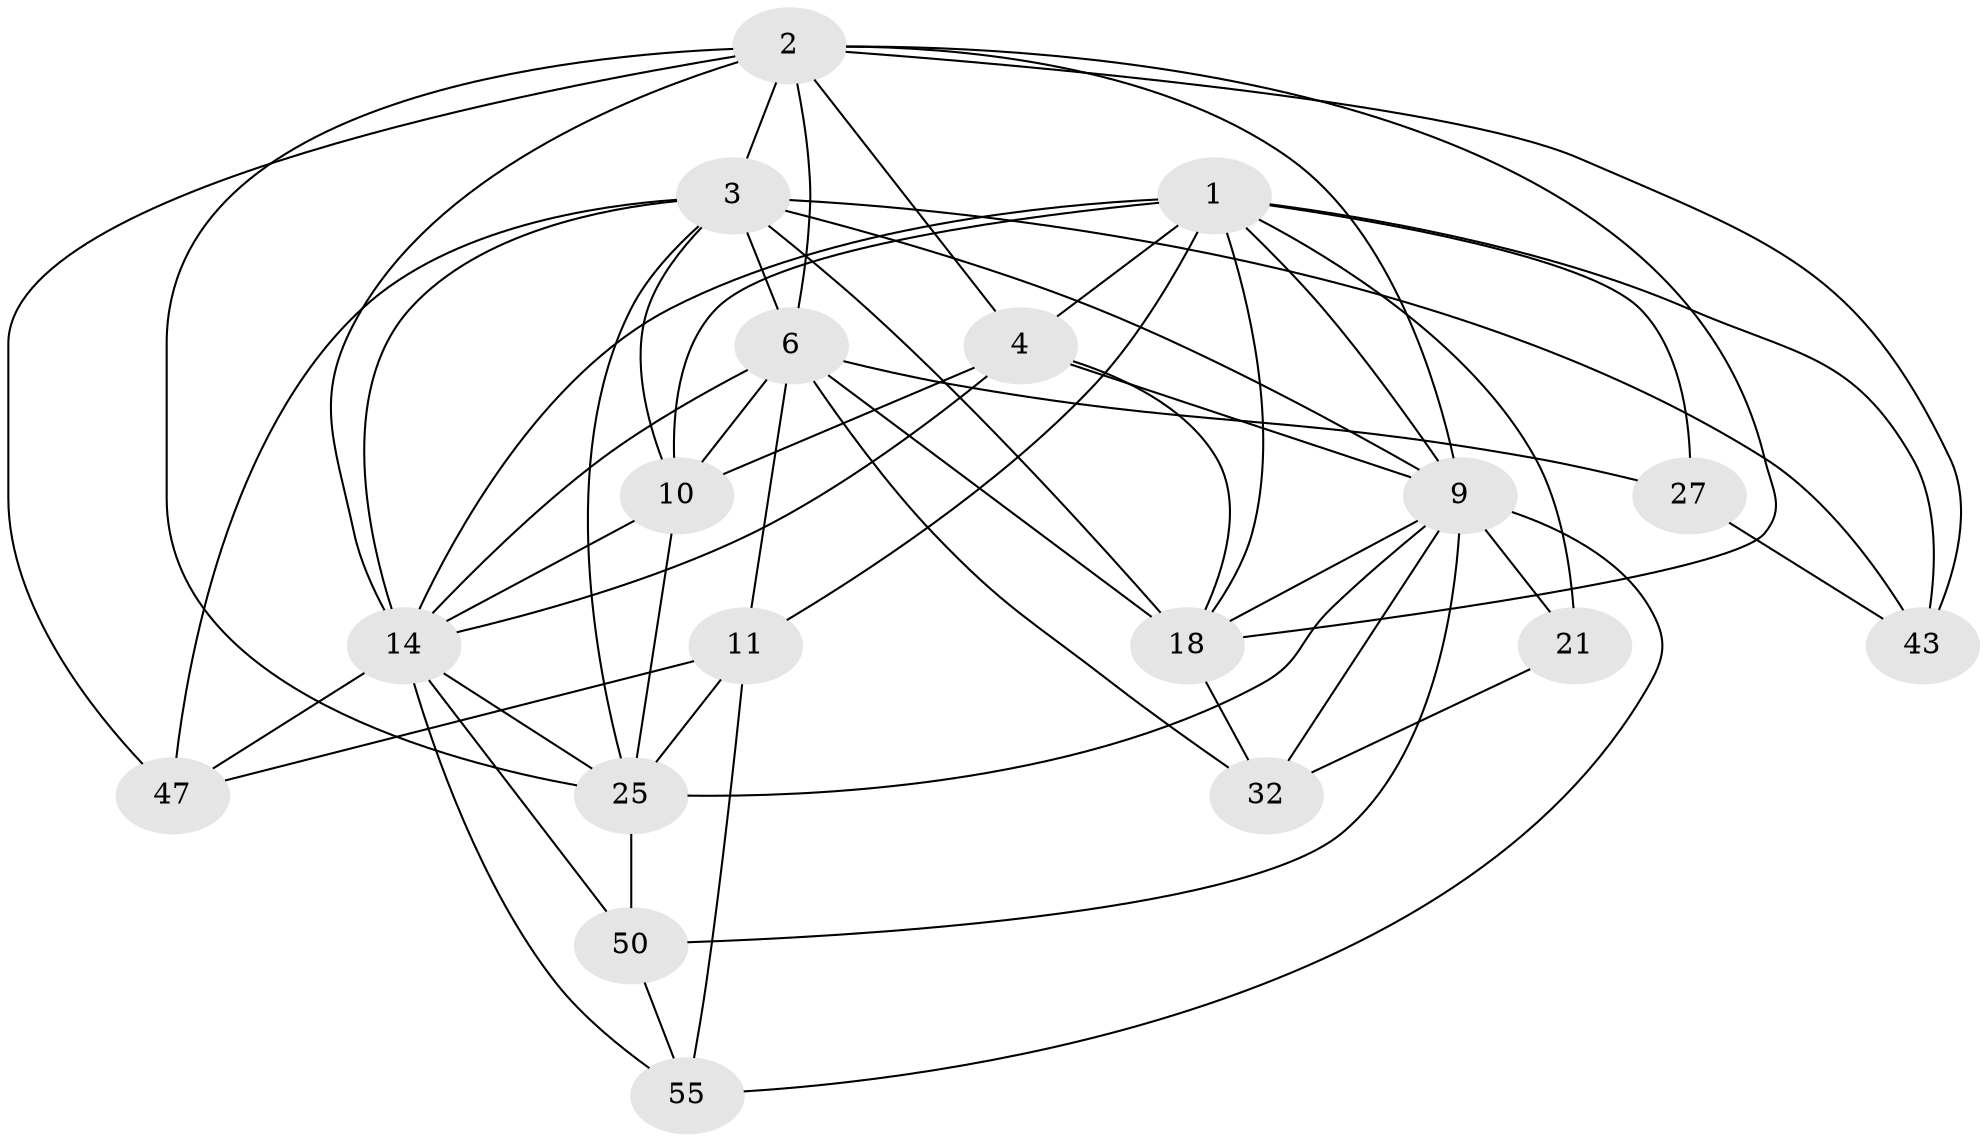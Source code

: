 // original degree distribution, {4: 1.0}
// Generated by graph-tools (version 1.1) at 2025/20/03/04/25 18:20:50]
// undirected, 18 vertices, 56 edges
graph export_dot {
graph [start="1"]
  node [color=gray90,style=filled];
  1 [super="+53+17+40"];
  2 [super="+15+7"];
  3 [super="+36+34+19"];
  4 [super="+59+5"];
  6 [super="+58+8+12"];
  9 [super="+13+41+24"];
  10 [super="+33+35"];
  11 [super="+30"];
  14 [super="+23+31"];
  18 [super="+20+28"];
  21;
  25 [super="+26+52"];
  27 [super="+56"];
  32 [super="+54"];
  43;
  47;
  50;
  55;
  1 -- 9;
  1 -- 18;
  1 -- 27;
  1 -- 11;
  1 -- 21;
  1 -- 43;
  1 -- 10 [weight=2];
  1 -- 4;
  1 -- 14;
  2 -- 6;
  2 -- 43;
  2 -- 47;
  2 -- 25 [weight=3];
  2 -- 3;
  2 -- 18;
  2 -- 4 [weight=2];
  2 -- 14 [weight=2];
  2 -- 9 [weight=2];
  3 -- 47;
  3 -- 10;
  3 -- 43;
  3 -- 25;
  3 -- 6 [weight=3];
  3 -- 14 [weight=2];
  3 -- 18;
  3 -- 9;
  4 -- 18;
  4 -- 14 [weight=2];
  4 -- 9;
  4 -- 10;
  6 -- 18 [weight=2];
  6 -- 27 [weight=4];
  6 -- 11;
  6 -- 32;
  6 -- 10 [weight=2];
  6 -- 14 [weight=2];
  9 -- 55;
  9 -- 21;
  9 -- 50;
  9 -- 18 [weight=2];
  9 -- 32;
  9 -- 25 [weight=3];
  10 -- 25;
  10 -- 14;
  11 -- 47;
  11 -- 55;
  11 -- 25 [weight=2];
  14 -- 55;
  14 -- 47;
  14 -- 50;
  14 -- 25;
  18 -- 32 [weight=2];
  21 -- 32 [weight=2];
  25 -- 50;
  27 -- 43;
  50 -- 55;
}
